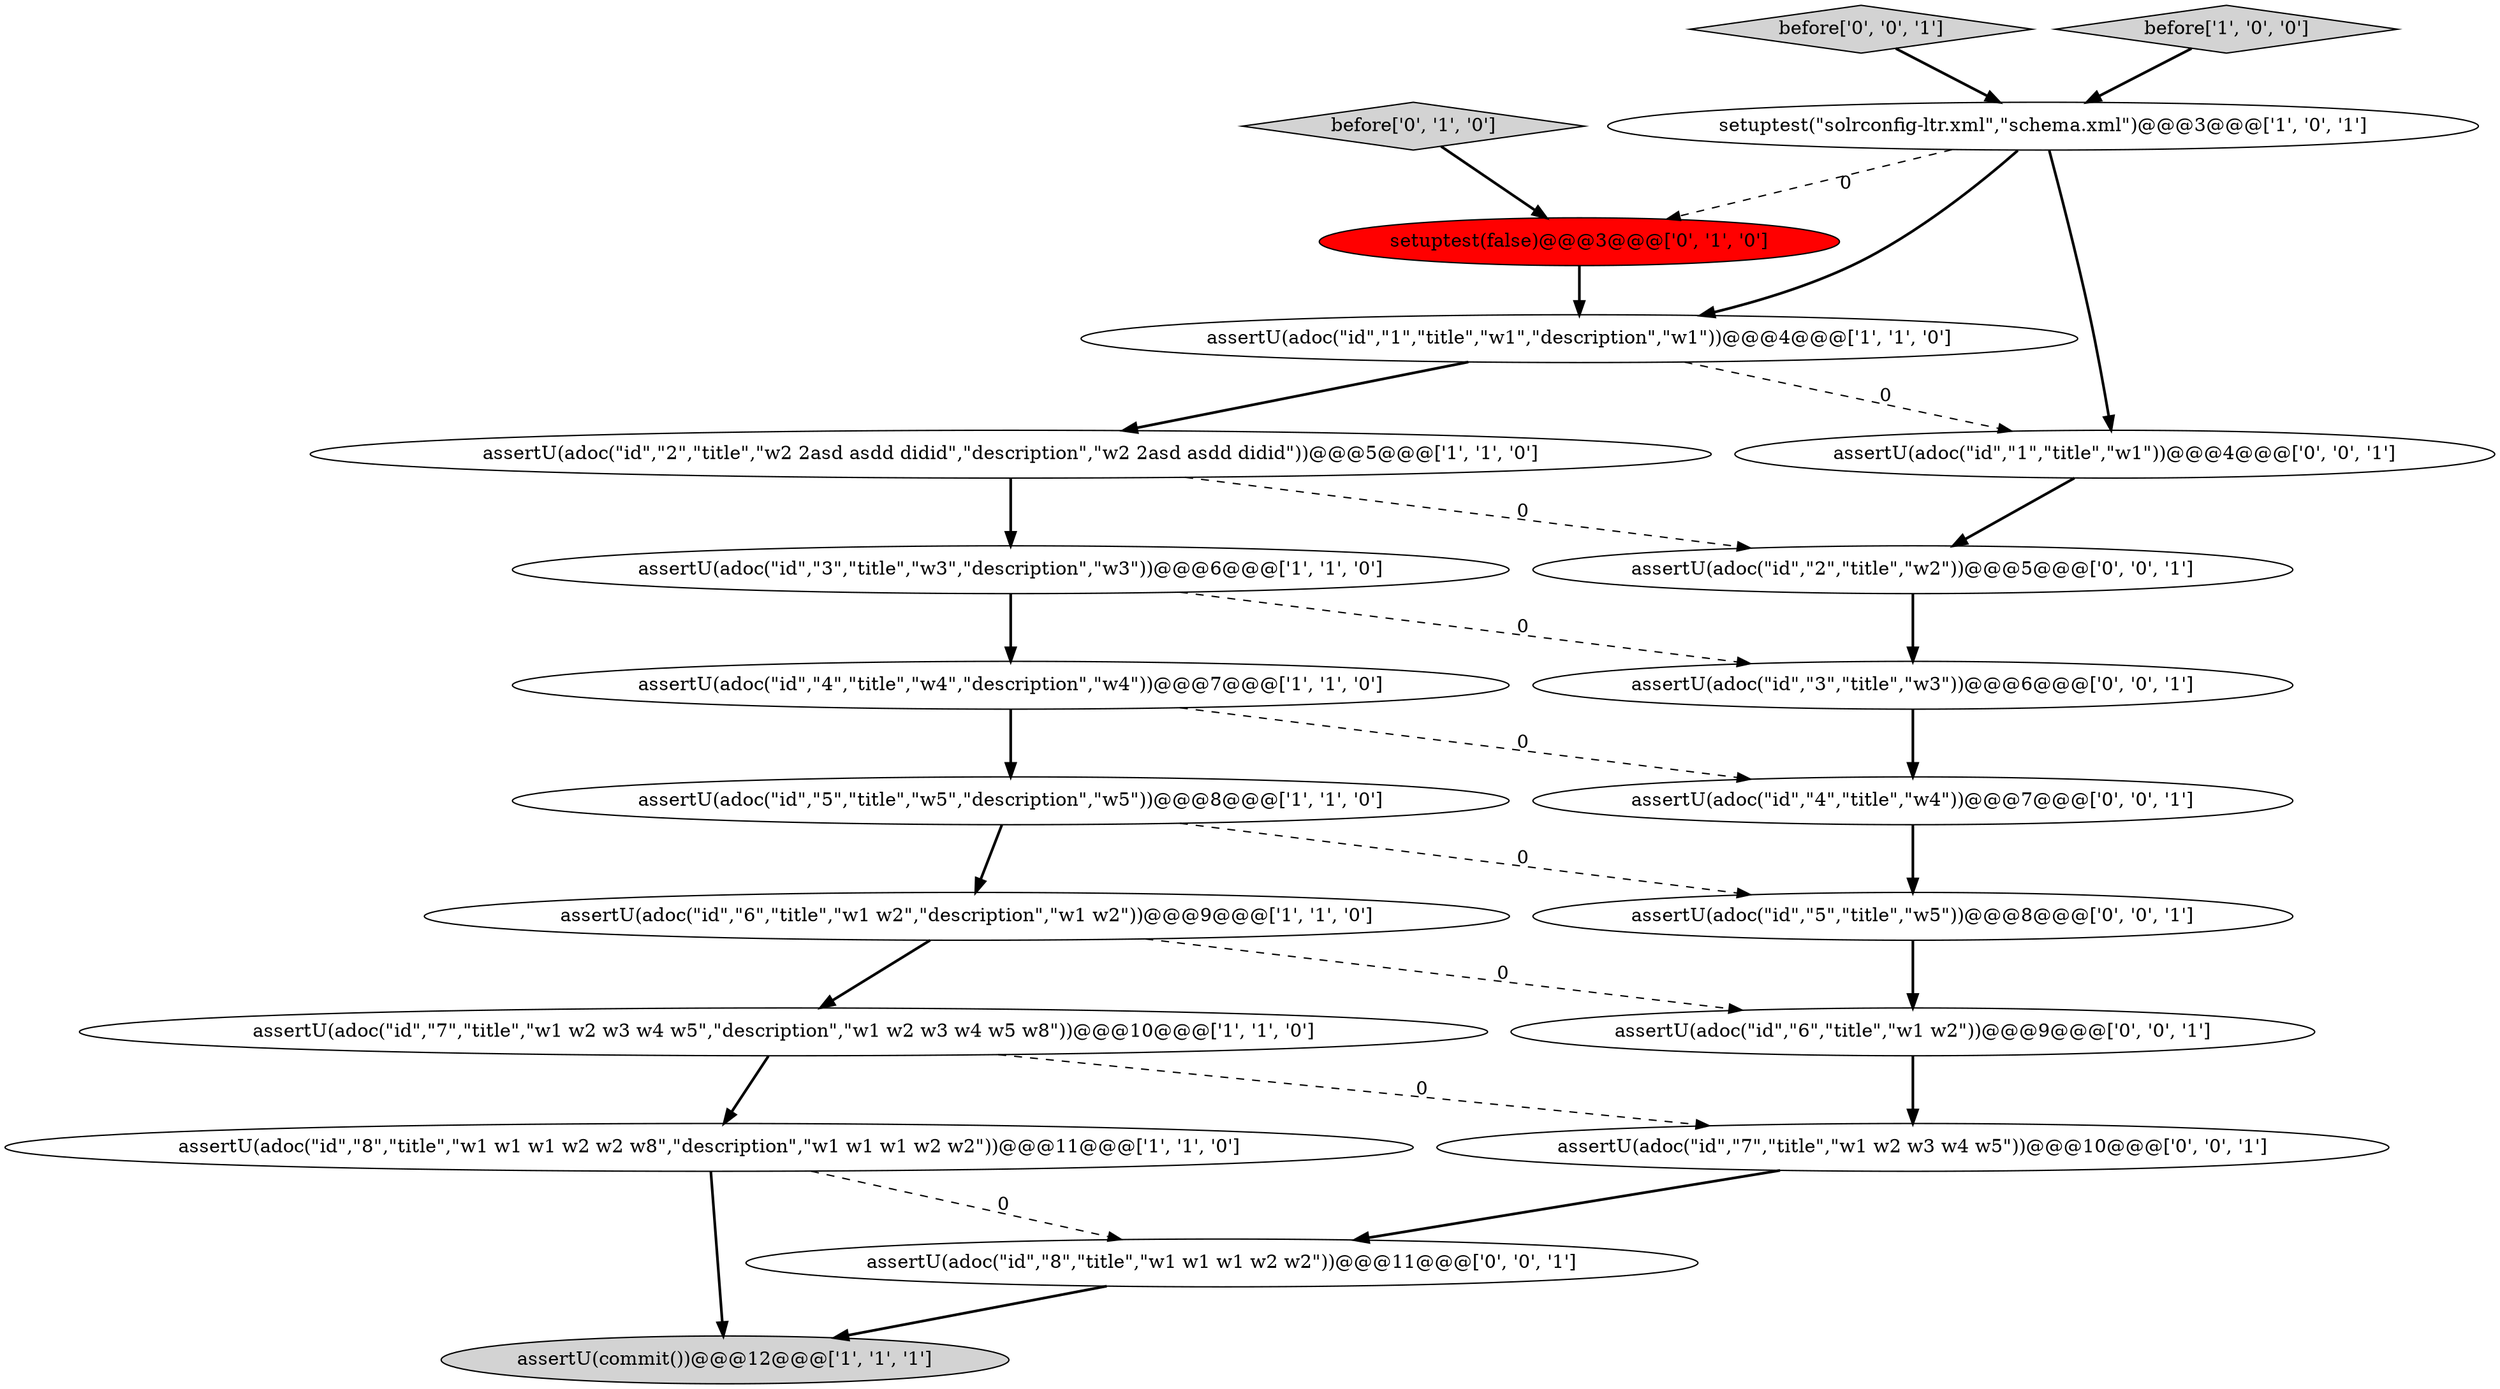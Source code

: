 digraph {
19 [style = filled, label = "assertU(adoc(\"id\",\"5\",\"title\",\"w5\"))@@@8@@@['0', '0', '1']", fillcolor = white, shape = ellipse image = "AAA0AAABBB3BBB"];
9 [style = filled, label = "assertU(adoc(\"id\",\"2\",\"title\",\"w2 2asd asdd didid\",\"description\",\"w2 2asd asdd didid\"))@@@5@@@['1', '1', '0']", fillcolor = white, shape = ellipse image = "AAA0AAABBB1BBB"];
12 [style = filled, label = "before['0', '1', '0']", fillcolor = lightgray, shape = diamond image = "AAA0AAABBB2BBB"];
21 [style = filled, label = "assertU(adoc(\"id\",\"2\",\"title\",\"w2\"))@@@5@@@['0', '0', '1']", fillcolor = white, shape = ellipse image = "AAA0AAABBB3BBB"];
8 [style = filled, label = "assertU(adoc(\"id\",\"4\",\"title\",\"w4\",\"description\",\"w4\"))@@@7@@@['1', '1', '0']", fillcolor = white, shape = ellipse image = "AAA0AAABBB1BBB"];
5 [style = filled, label = "assertU(adoc(\"id\",\"5\",\"title\",\"w5\",\"description\",\"w5\"))@@@8@@@['1', '1', '0']", fillcolor = white, shape = ellipse image = "AAA0AAABBB1BBB"];
6 [style = filled, label = "assertU(adoc(\"id\",\"8\",\"title\",\"w1 w1 w1 w2 w2 w8\",\"description\",\"w1 w1 w1 w2 w2\"))@@@11@@@['1', '1', '0']", fillcolor = white, shape = ellipse image = "AAA0AAABBB1BBB"];
4 [style = filled, label = "assertU(adoc(\"id\",\"1\",\"title\",\"w1\",\"description\",\"w1\"))@@@4@@@['1', '1', '0']", fillcolor = white, shape = ellipse image = "AAA0AAABBB1BBB"];
20 [style = filled, label = "assertU(adoc(\"id\",\"6\",\"title\",\"w1 w2\"))@@@9@@@['0', '0', '1']", fillcolor = white, shape = ellipse image = "AAA0AAABBB3BBB"];
18 [style = filled, label = "before['0', '0', '1']", fillcolor = lightgray, shape = diamond image = "AAA0AAABBB3BBB"];
14 [style = filled, label = "assertU(adoc(\"id\",\"1\",\"title\",\"w1\"))@@@4@@@['0', '0', '1']", fillcolor = white, shape = ellipse image = "AAA0AAABBB3BBB"];
17 [style = filled, label = "assertU(adoc(\"id\",\"4\",\"title\",\"w4\"))@@@7@@@['0', '0', '1']", fillcolor = white, shape = ellipse image = "AAA0AAABBB3BBB"];
11 [style = filled, label = "setuptest(false)@@@3@@@['0', '1', '0']", fillcolor = red, shape = ellipse image = "AAA1AAABBB2BBB"];
0 [style = filled, label = "setuptest(\"solrconfig-ltr.xml\",\"schema.xml\")@@@3@@@['1', '0', '1']", fillcolor = white, shape = ellipse image = "AAA0AAABBB1BBB"];
13 [style = filled, label = "assertU(adoc(\"id\",\"7\",\"title\",\"w1 w2 w3 w4 w5\"))@@@10@@@['0', '0', '1']", fillcolor = white, shape = ellipse image = "AAA0AAABBB3BBB"];
2 [style = filled, label = "assertU(adoc(\"id\",\"7\",\"title\",\"w1 w2 w3 w4 w5\",\"description\",\"w1 w2 w3 w4 w5 w8\"))@@@10@@@['1', '1', '0']", fillcolor = white, shape = ellipse image = "AAA0AAABBB1BBB"];
16 [style = filled, label = "assertU(adoc(\"id\",\"8\",\"title\",\"w1 w1 w1 w2 w2\"))@@@11@@@['0', '0', '1']", fillcolor = white, shape = ellipse image = "AAA0AAABBB3BBB"];
1 [style = filled, label = "assertU(commit())@@@12@@@['1', '1', '1']", fillcolor = lightgray, shape = ellipse image = "AAA0AAABBB1BBB"];
3 [style = filled, label = "before['1', '0', '0']", fillcolor = lightgray, shape = diamond image = "AAA0AAABBB1BBB"];
15 [style = filled, label = "assertU(adoc(\"id\",\"3\",\"title\",\"w3\"))@@@6@@@['0', '0', '1']", fillcolor = white, shape = ellipse image = "AAA0AAABBB3BBB"];
7 [style = filled, label = "assertU(adoc(\"id\",\"3\",\"title\",\"w3\",\"description\",\"w3\"))@@@6@@@['1', '1', '0']", fillcolor = white, shape = ellipse image = "AAA0AAABBB1BBB"];
10 [style = filled, label = "assertU(adoc(\"id\",\"6\",\"title\",\"w1 w2\",\"description\",\"w1 w2\"))@@@9@@@['1', '1', '0']", fillcolor = white, shape = ellipse image = "AAA0AAABBB1BBB"];
4->9 [style = bold, label=""];
5->10 [style = bold, label=""];
20->13 [style = bold, label=""];
2->6 [style = bold, label=""];
21->15 [style = bold, label=""];
19->20 [style = bold, label=""];
11->4 [style = bold, label=""];
12->11 [style = bold, label=""];
0->11 [style = dashed, label="0"];
9->7 [style = bold, label=""];
7->8 [style = bold, label=""];
17->19 [style = bold, label=""];
13->16 [style = bold, label=""];
3->0 [style = bold, label=""];
6->1 [style = bold, label=""];
15->17 [style = bold, label=""];
0->14 [style = bold, label=""];
6->16 [style = dashed, label="0"];
8->5 [style = bold, label=""];
16->1 [style = bold, label=""];
0->4 [style = bold, label=""];
9->21 [style = dashed, label="0"];
2->13 [style = dashed, label="0"];
7->15 [style = dashed, label="0"];
8->17 [style = dashed, label="0"];
10->20 [style = dashed, label="0"];
10->2 [style = bold, label=""];
4->14 [style = dashed, label="0"];
5->19 [style = dashed, label="0"];
18->0 [style = bold, label=""];
14->21 [style = bold, label=""];
}
